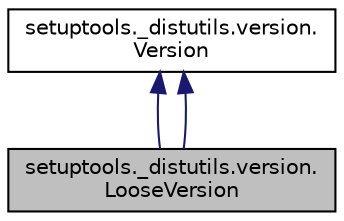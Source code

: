 digraph "setuptools._distutils.version.LooseVersion"
{
 // LATEX_PDF_SIZE
  edge [fontname="Helvetica",fontsize="10",labelfontname="Helvetica",labelfontsize="10"];
  node [fontname="Helvetica",fontsize="10",shape=record];
  Node1 [label="setuptools._distutils.version.\lLooseVersion",height=0.2,width=0.4,color="black", fillcolor="grey75", style="filled", fontcolor="black",tooltip=" "];
  Node2 -> Node1 [dir="back",color="midnightblue",fontsize="10",style="solid",fontname="Helvetica"];
  Node2 [label="setuptools._distutils.version.\lVersion",height=0.2,width=0.4,color="black", fillcolor="white", style="filled",URL="$classsetuptools_1_1__distutils_1_1version_1_1Version.html",tooltip=" "];
  Node2 -> Node1 [dir="back",color="midnightblue",fontsize="10",style="solid",fontname="Helvetica"];
}
